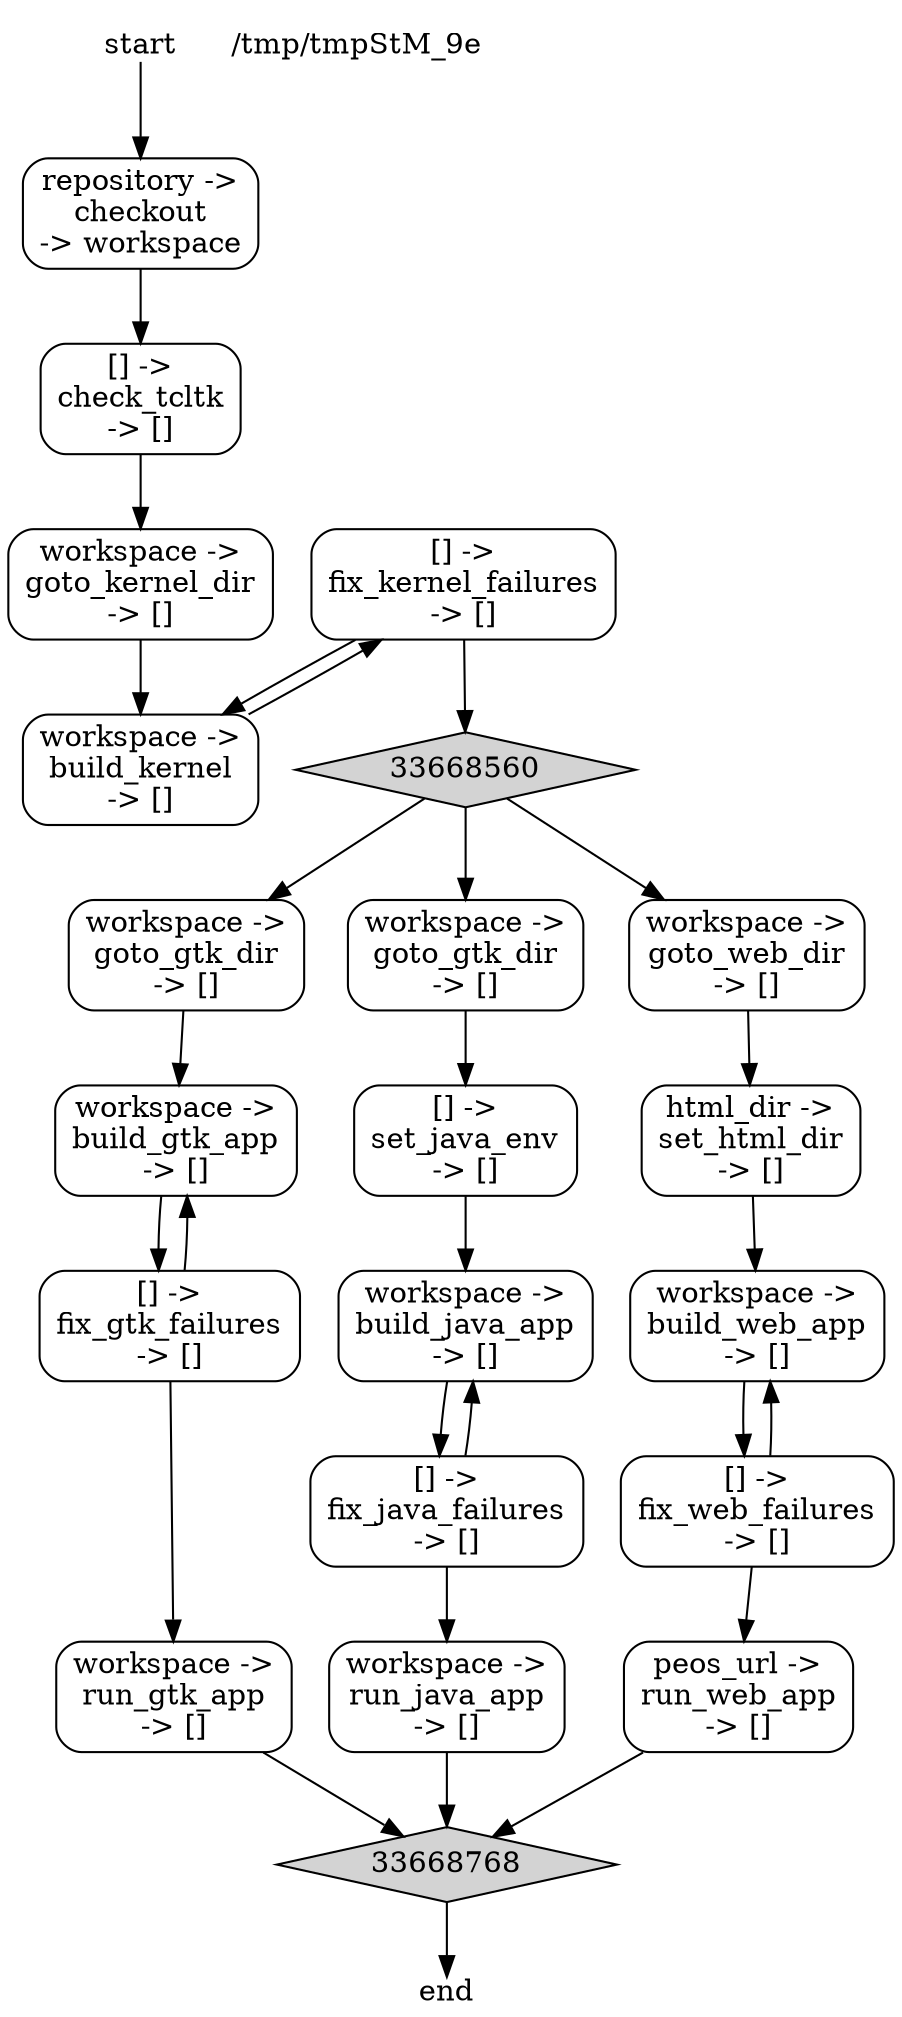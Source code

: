 digraph tmpStM_9e {
	{
		graph [rank=same];
		33669104		 [label="workspace ->\ngoto_gtk_dir\n-> []",
			shape=box,
			style=rounded];
		33670544		 [label="workspace ->\ngoto_gtk_dir\n-> []",
			shape=box,
			style=rounded];
		33672352		 [label="workspace ->\ngoto_web_dir\n-> []",
			shape=box,
			style=rounded];
	}
	process	 [label="/tmp/tmpStM_9e",
		shape=plaintext];
	33665856	 [label=start,
		shape=plain];
	33666400	 [label="repository ->\ncheckout\n-> workspace",
		shape=box,
		style=rounded];
	33665856 -> 33666400	 [style=solid,
		weight=1];
	33667008	 [label="[] ->\ncheck_tcltk\n-> []",
		shape=box,
		style=rounded];
	33666400 -> 33667008	 [style=solid,
		weight=1];
	33667376	 [label="workspace ->\ngoto_kernel_dir\n-> []",
		shape=box,
		style=rounded];
	33667008 -> 33667376	 [style=solid,
		weight=1];
	33667872	 [label="workspace ->\nbuild_kernel\n-> []",
		shape=box,
		style=rounded];
	33667376 -> 33667872	 [style=solid,
		weight=1];
	33668256	 [label="[] ->\nfix_kernel_failures\n-> []",
		shape=box,
		style=rounded];
	33667872 -> 33668256	 [style=solid,
		weight=1];
	33668256 -> 33667872	 [weight=0];
	33668560	 [shape=diamond,
		style=filled];
	33668256 -> 33668560	 [style=solid,
		weight=1];
	33668560 -> 33669104	 [style=solid,
		weight=1];
	33668560 -> 33670544	 [style=solid,
		weight=1];
	33668560 -> 33672352	 [style=solid,
		weight=1];
	33667728	 [label="workspace ->\nbuild_gtk_app\n-> []",
		shape=box,
		style=rounded];
	33669104 -> 33667728	 [style=solid,
		weight=1];
	33670912	 [label="[] ->\nset_java_env\n-> []",
		shape=box,
		style=rounded];
	33670544 -> 33670912	 [style=solid,
		weight=1];
	33672752	 [label="html_dir ->\nset_html_dir\n-> []",
		shape=box,
		style=rounded];
	33672352 -> 33672752	 [style=solid,
		weight=1];
	33669984	 [label="[] ->\nfix_gtk_failures\n-> []",
		shape=box,
		style=rounded];
	33667728 -> 33669984	 [style=solid,
		weight=1];
	33669984 -> 33667728	 [weight=0];
	33670256	 [label="workspace ->\nrun_gtk_app\n-> []",
		shape=box,
		style=rounded];
	33669984 -> 33670256	 [style=solid,
		weight=1];
	33668768	 [shape=diamond,
		style=filled];
	33670256 -> 33668768	 [style=solid,
		weight=1];
	33666096	 [label=end,
		shape=plain];
	33668768 -> 33666096	 [style=solid,
		weight=1];
	33671440	 [label="workspace ->\nbuild_java_app\n-> []",
		shape=box,
		style=rounded];
	33670912 -> 33671440	 [style=solid,
		weight=1];
	33671792	 [label="[] ->\nfix_java_failures\n-> []",
		shape=box,
		style=rounded];
	33671440 -> 33671792	 [style=solid,
		weight=1];
	33671792 -> 33671440	 [weight=0];
	33672064	 [label="workspace ->\nrun_java_app\n-> []",
		shape=box,
		style=rounded];
	33671792 -> 33672064	 [style=solid,
		weight=1];
	33672064 -> 33668768	 [style=solid,
		weight=1];
	33669472	 [label="workspace ->\nbuild_web_app\n-> []",
		shape=box,
		style=rounded];
	33672752 -> 33669472	 [style=solid,
		weight=1];
	33673792	 [label="[] ->\nfix_web_failures\n-> []",
		shape=box,
		style=rounded];
	33669472 -> 33673792	 [style=solid,
		weight=1];
	33673792 -> 33669472	 [weight=0];
	33674064	 [label="peos_url ->\nrun_web_app\n-> []",
		shape=box,
		style=rounded];
	33673792 -> 33674064	 [style=solid,
		weight=1];
	33674064 -> 33668768	 [style=solid,
		weight=1];
}
